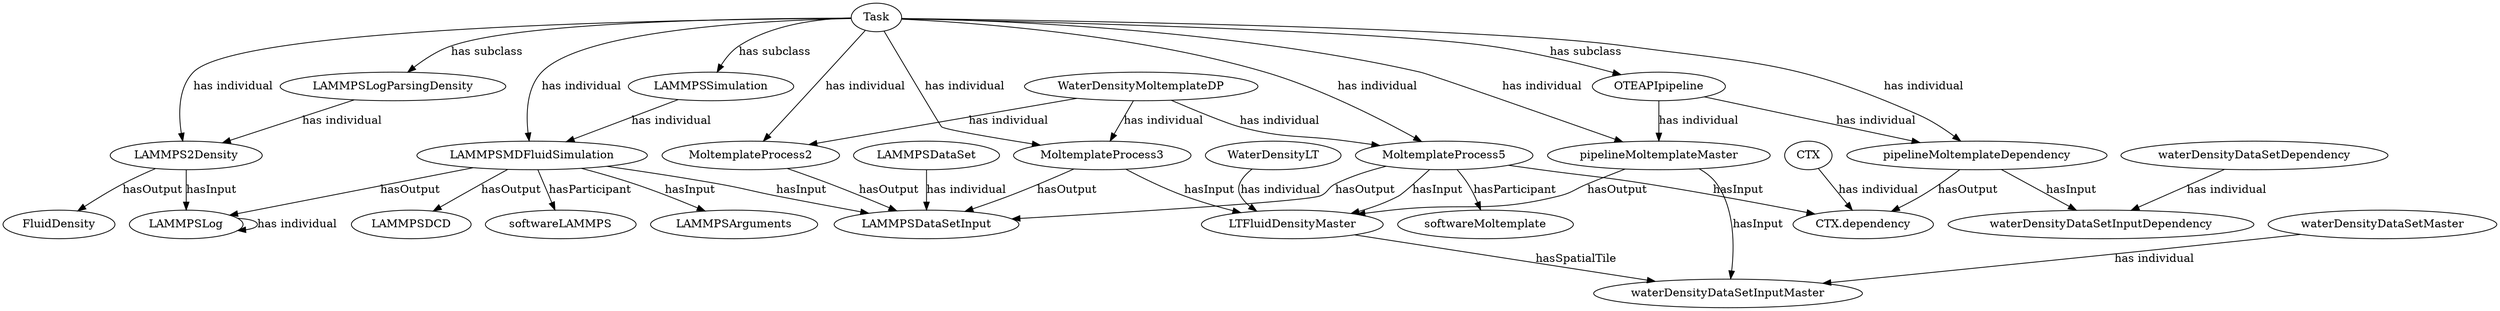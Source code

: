 digraph g {
	"LAMMPSDataSet" -> "LAMMPSDataSetInput" [label="has individual"]
	"LAMMPSMDFluidSimulation" -> "LAMMPSLog" [label="hasOutput"]
	"LAMMPSMDFluidSimulation" -> "LAMMPSDataSetInput" [label="hasInput"]
	"Task" -> "LAMMPSLogParsingDensity" [label="has subclass"]
	"LAMMPSLogParsingDensity" -> "LAMMPS2Density" [label="has individual"]
	"Task" -> "MoltemplateProcess5" [label="has individual"]
	"MoltemplateProcess5" -> "CTX.dependency" [label="hasInput"]
	"WaterDensityMoltemplateDP" -> "MoltemplateProcess5" [label="has individual"]
	"OTEAPIpipeline" -> "pipelineMoltemplateMaster" [label="has individual"]
	"LAMMPSSimulation" -> "LAMMPSMDFluidSimulation" [label="has individual"]
	"Task" -> "pipelineMoltemplateMaster" [label="has individual"]
	"LAMMPSLog" -> "LAMMPSLog" [label="has individual"]
	"LAMMPSMDFluidSimulation" -> "LAMMPSDCD" [label="hasOutput"]
	"pipelineMoltemplateDependency" -> "CTX.dependency" [label="hasOutput"]
	"Task" -> "OTEAPIpipeline" [label="has subclass"]
	"pipelineMoltemplateDependency" -> "waterDensityDataSetInputDependency" [label="hasInput"]
	"WaterDensityLT" -> "LTFluidDensityMaster" [label="has individual"]
	"Task" -> "MoltemplateProcess2" [label="has individual"]
	"Task" -> "pipelineMoltemplateDependency" [label="has individual"]
	"waterDensityDataSetMaster" -> "waterDensityDataSetInputMaster" [label="has individual"]
	"waterDensityDataSetDependency" -> "waterDensityDataSetInputDependency" [label="has individual"]
	"MoltemplateProcess2" -> "LAMMPSDataSetInput" [label="hasOutput"]
	"Task" -> "MoltemplateProcess3" [label="has individual"]
	"MoltemplateProcess5" -> "softwareMoltemplate" [label="hasParticipant"]
	"WaterDensityMoltemplateDP" -> "MoltemplateProcess2" [label="has individual"]
	"MoltemplateProcess3" -> "LTFluidDensityMaster" [label="hasInput"]
	"LTFluidDensityMaster" -> "waterDensityDataSetInputMaster" [label="hasSpatialTile"]
	"Task" -> "LAMMPSMDFluidSimulation" [label="has individual"]
	"LAMMPS2Density" -> "LAMMPSLog" [label="hasInput"]
	"MoltemplateProcess5" -> "LTFluidDensityMaster" [label="hasInput"]
	"LAMMPSMDFluidSimulation" -> "softwareLAMMPS" [label="hasParticipant"]
	"LAMMPS2Density" -> "FluidDensity" [label="hasOutput"]
	"Task" -> "LAMMPSSimulation" [label="has subclass"]
	"LAMMPSMDFluidSimulation" -> "LAMMPSArguments" [label="hasInput"]
	"MoltemplateProcess5" -> "LAMMPSDataSetInput" [label="hasOutput"]
	"Task" -> "LAMMPS2Density" [label="has individual"]
	"pipelineMoltemplateMaster" -> "LTFluidDensityMaster" [label="hasOutput"]
	"pipelineMoltemplateMaster" -> "waterDensityDataSetInputMaster" [label="hasInput"]
	"WaterDensityMoltemplateDP" -> "MoltemplateProcess3" [label="has individual"]
	"OTEAPIpipeline" -> "pipelineMoltemplateDependency" [label="has individual"]
	"CTX" -> "CTX.dependency" [label="has individual"]
	"MoltemplateProcess3" -> "LAMMPSDataSetInput" [label="hasOutput"]
}
